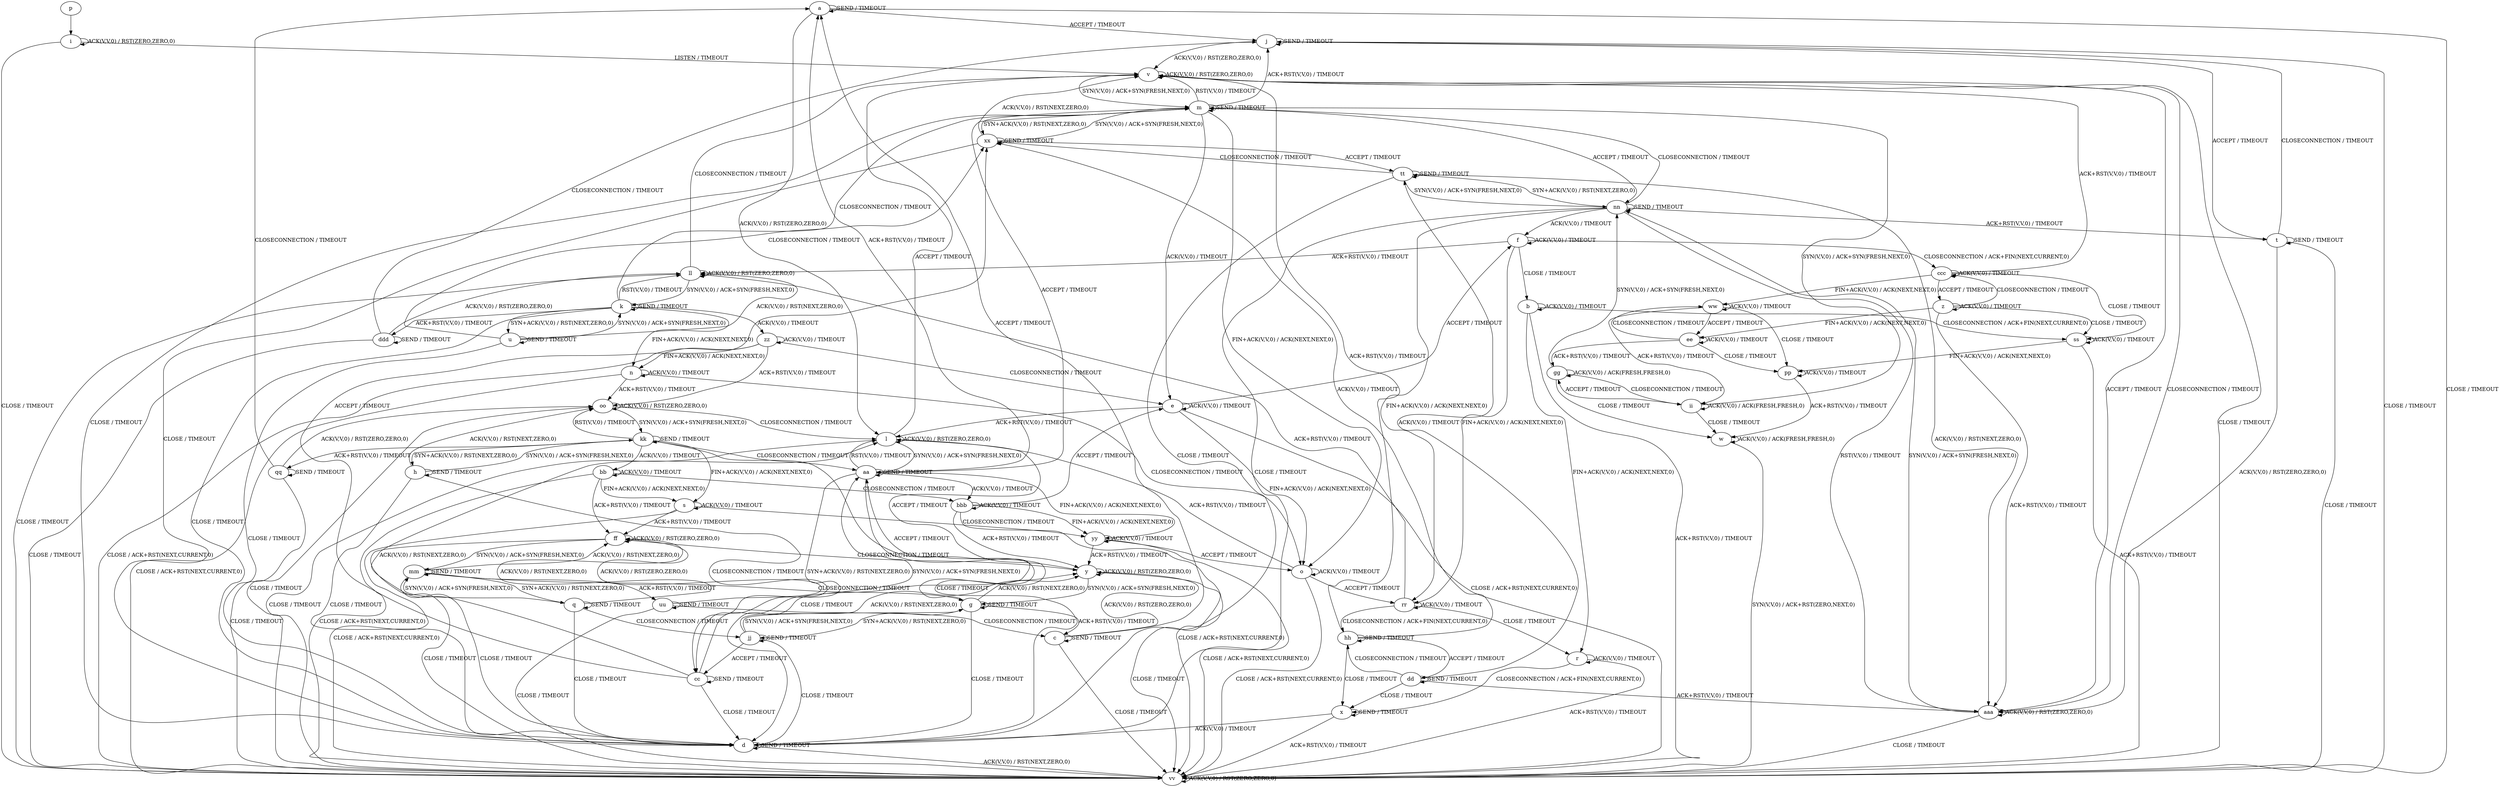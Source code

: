 digraph "" {
	graph ["Incoming time"=288.62937092781067,
		"Outgoing time"=242.00287461280823,
		Output="{'States': 56, 'Transitions': 716, 'Filename': '../results/tcp/TCP_FreeBSD_Server-TCP_FreeBSD_Server-msat-3.dot'}",
		Reference="{'States': 56, 'Transitions': 716, 'Filename': '../subjects/tcp/TCP_FreeBSD_Server.dot'}",
		Solver=msat,
		Updated="{'States': 56, 'Transitions': 716, 'Filename': '../subjects/tcp/TCP_FreeBSD_Server.dot'}",
		"f-measure"=1.0,
		precision=1.0,
		recall=1.0
	];
	a -> a [key=0,
	label="SEND / TIMEOUT"];
a -> j [key=0,
label="ACCEPT / TIMEOUT"];
a -> l [key=0,
label="ACK(V,V,0) / RST(ZERO,ZERO,0)"];
a -> vv [key=0,
label="CLOSE / TIMEOUT"];
b -> b [key=0,
label="ACK(V,V,0) / TIMEOUT"];
b -> r [key=0,
label="FIN+ACK(V,V,0) / ACK(NEXT,NEXT,0)"];
b -> ss [key=0,
label="CLOSECONNECTION / ACK+FIN(NEXT,CURRENT,0)"];
b -> vv [key=0,
label="ACK+RST(V,V,0) / TIMEOUT"];
c -> a [key=0,
label="ACCEPT / TIMEOUT"];
c -> c [key=0,
label="SEND / TIMEOUT"];
c -> y [key=0,
label="ACK(V,V,0) / RST(ZERO,ZERO,0)"];
c -> vv [key=0,
label="CLOSE / TIMEOUT"];
d -> d [key=0,
label="SEND / TIMEOUT"];
d -> vv [key=0,
label="ACK(V,V,0) / RST(NEXT,ZERO,0)"];
e -> e [key=0,
label="ACK(V,V,0) / TIMEOUT"];
e -> f [key=0,
label="ACCEPT / TIMEOUT"];
e -> l [key=0,
label="ACK+RST(V,V,0) / TIMEOUT"];
e -> o [key=0,
label="FIN+ACK(V,V,0) / ACK(NEXT,NEXT,0)"];
e -> vv [key=0,
label="CLOSE / ACK+RST(NEXT,CURRENT,0)"];
f -> b [key=0,
label="CLOSE / TIMEOUT"];
f -> f [key=0,
label="ACK(V,V,0) / TIMEOUT"];
f -> ll [key=0,
label="ACK+RST(V,V,0) / TIMEOUT"];
f -> rr [key=0,
label="FIN+ACK(V,V,0) / ACK(NEXT,NEXT,0)"];
f -> ccc [key=0,
label="CLOSECONNECTION / ACK+FIN(NEXT,CURRENT,0)"];
g -> c [key=0,
label="ACK+RST(V,V,0) / TIMEOUT"];
g -> d [key=0,
label="CLOSE / TIMEOUT"];
g -> g [key=0,
label="SEND / TIMEOUT"];
g -> y [key=0,
label="ACK(V,V,0) / RST(NEXT,ZERO,0)"];
g -> aa [key=0,
label="ACCEPT / TIMEOUT"];
g -> jj [key=0,
label="SYN+ACK(V,V,0) / RST(NEXT,ZERO,0)"];
h -> d [key=0,
label="CLOSE / TIMEOUT"];
h -> h [key=0,
label="SEND / TIMEOUT"];
h -> cc [key=0,
label="CLOSECONNECTION / TIMEOUT"];
h -> kk [key=0,
label="SYN(V,V,0) / ACK+SYN(FRESH,NEXT,0)"];
h -> oo [key=0,
label="ACK(V,V,0) / RST(NEXT,ZERO,0)"];
i -> i [key=0,
label="ACK(V,V,0) / RST(ZERO,ZERO,0)"];
i -> v [key=0,
label="LISTEN / TIMEOUT"];
i -> vv [key=0,
label="CLOSE / TIMEOUT"];
j -> j [key=0,
label="SEND / TIMEOUT"];
j -> t [key=0,
label="ACCEPT / TIMEOUT"];
j -> v [key=0,
label="ACK(V,V,0) / RST(ZERO,ZERO,0)"];
j -> vv [key=0,
label="CLOSE / TIMEOUT"];
k -> d [key=0,
label="CLOSE / TIMEOUT"];
k -> k [key=0,
label="SEND / TIMEOUT"];
k -> m [key=0,
label="CLOSECONNECTION / TIMEOUT"];
k -> n [key=0,
label="FIN+ACK(V,V,0) / ACK(NEXT,NEXT,0)"];
k -> u [key=0,
label="SYN+ACK(V,V,0) / RST(NEXT,ZERO,0)"];
k -> ll [key=0,
label="RST(V,V,0) / TIMEOUT"];
k -> zz [key=0,
label="ACK(V,V,0) / TIMEOUT"];
k -> ddd [key=0,
label="ACK+RST(V,V,0) / TIMEOUT"];
l -> l [key=0,
label="ACK(V,V,0) / RST(ZERO,ZERO,0)"];
l -> v [key=0,
label="ACCEPT / TIMEOUT"];
l -> aa [key=0,
label="SYN(V,V,0) / ACK+SYN(FRESH,NEXT,0)"];
l -> vv [key=0,
label="CLOSE / TIMEOUT"];
m -> d [key=0,
label="CLOSE / TIMEOUT"];
m -> e [key=0,
label="ACK(V,V,0) / TIMEOUT"];
m -> j [key=0,
label="ACK+RST(V,V,0) / TIMEOUT"];
m -> m [key=0,
label="SEND / TIMEOUT"];
m -> o [key=0,
label="FIN+ACK(V,V,0) / ACK(NEXT,NEXT,0)"];
m -> v [key=0,
label="RST(V,V,0) / TIMEOUT"];
m -> nn [key=0,
label="ACCEPT / TIMEOUT"];
m -> xx [key=0,
label="SYN+ACK(V,V,0) / RST(NEXT,ZERO,0)"];
n -> n [key=0,
label="ACK(V,V,0) / TIMEOUT"];
n -> o [key=0,
label="CLOSECONNECTION / TIMEOUT"];
n -> oo [key=0,
label="ACK+RST(V,V,0) / TIMEOUT"];
n -> vv [key=0,
label="CLOSE / ACK+RST(NEXT,CURRENT,0)"];
o -> l [key=0,
label="ACK+RST(V,V,0) / TIMEOUT"];
o -> o [key=0,
label="ACK(V,V,0) / TIMEOUT"];
o -> rr [key=0,
label="ACCEPT / TIMEOUT"];
o -> vv [key=0,
label="CLOSE / ACK+RST(NEXT,CURRENT,0)"];
p -> i [key=0];
q -> d [key=0,
label="CLOSE / TIMEOUT"];
q -> q [key=0,
label="SEND / TIMEOUT"];
q -> ff [key=0,
label="ACK(V,V,0) / RST(NEXT,ZERO,0)"];
q -> jj [key=0,
label="CLOSECONNECTION / TIMEOUT"];
q -> mm [key=0,
label="SYN(V,V,0) / ACK+SYN(FRESH,NEXT,0)"];
r -> r [key=0,
label="ACK(V,V,0) / TIMEOUT"];
r -> x [key=0,
label="CLOSECONNECTION / ACK+FIN(NEXT,CURRENT,0)"];
r -> vv [key=0,
label="ACK+RST(V,V,0) / TIMEOUT"];
s -> s [key=0,
label="ACK(V,V,0) / TIMEOUT"];
s -> ff [key=0,
label="ACK+RST(V,V,0) / TIMEOUT"];
s -> vv [key=0,
label="CLOSE / ACK+RST(NEXT,CURRENT,0)"];
s -> yy [key=0,
label="CLOSECONNECTION / TIMEOUT"];
t -> j [key=0,
label="CLOSECONNECTION / TIMEOUT"];
t -> t [key=0,
label="SEND / TIMEOUT"];
t -> vv [key=0,
label="CLOSE / TIMEOUT"];
t -> aaa [key=0,
label="ACK(V,V,0) / RST(ZERO,ZERO,0)"];
u -> d [key=0,
label="CLOSE / TIMEOUT"];
u -> k [key=0,
label="SYN(V,V,0) / ACK+SYN(FRESH,NEXT,0)"];
u -> u [key=0,
label="SEND / TIMEOUT"];
u -> ll [key=0,
label="ACK(V,V,0) / RST(NEXT,ZERO,0)"];
u -> xx [key=0,
label="CLOSECONNECTION / TIMEOUT"];
v -> m [key=0,
label="SYN(V,V,0) / ACK+SYN(FRESH,NEXT,0)"];
v -> v [key=0,
label="ACK(V,V,0) / RST(ZERO,ZERO,0)"];
v -> vv [key=0,
label="CLOSE / TIMEOUT"];
v -> aaa [key=0,
label="ACCEPT / TIMEOUT"];
w -> w [key=0,
label="ACK(V,V,0) / ACK(FRESH,FRESH,0)"];
w -> vv [key=0,
label="SYN(V,V,0) / ACK+RST(ZERO,NEXT,0)"];
x -> d [key=0,
label="ACK(V,V,0) / TIMEOUT"];
x -> x [key=0,
label="SEND / TIMEOUT"];
x -> vv [key=0,
label="ACK+RST(V,V,0) / TIMEOUT"];
y -> g [key=0,
label="SYN(V,V,0) / ACK+SYN(FRESH,NEXT,0)"];
y -> l [key=0,
label="ACCEPT / TIMEOUT"];
y -> y [key=0,
label="ACK(V,V,0) / RST(ZERO,ZERO,0)"];
y -> vv [key=0,
label="CLOSE / TIMEOUT"];
z -> z [key=0,
label="ACK(V,V,0) / TIMEOUT"];
z -> ee [key=0,
label="FIN+ACK(V,V,0) / ACK(NEXT,NEXT,0)"];
z -> ss [key=0,
label="CLOSE / TIMEOUT"];
z -> aaa [key=0,
label="ACK+RST(V,V,0) / TIMEOUT"];
z -> ccc [key=0,
label="CLOSECONNECTION / TIMEOUT"];
aa -> a [key=0,
label="ACK+RST(V,V,0) / TIMEOUT"];
aa -> d [key=0,
label="CLOSE / TIMEOUT"];
aa -> l [key=0,
label="RST(V,V,0) / TIMEOUT"];
aa -> m [key=0,
label="ACCEPT / TIMEOUT"];
aa -> aa [key=0,
label="SEND / TIMEOUT"];
aa -> cc [key=0,
label="SYN+ACK(V,V,0) / RST(NEXT,ZERO,0)"];
aa -> yy [key=0,
label="FIN+ACK(V,V,0) / ACK(NEXT,NEXT,0)"];
aa -> bbb [key=0,
label="ACK(V,V,0) / TIMEOUT"];
bb -> s [key=0,
label="FIN+ACK(V,V,0) / ACK(NEXT,NEXT,0)"];
bb -> bb [key=0,
label="ACK(V,V,0) / TIMEOUT"];
bb -> ff [key=0,
label="ACK+RST(V,V,0) / TIMEOUT"];
bb -> vv [key=0,
label="CLOSE / ACK+RST(NEXT,CURRENT,0)"];
bb -> bbb [key=0,
label="CLOSECONNECTION / TIMEOUT"];
cc -> d [key=0,
label="CLOSE / TIMEOUT"];
cc -> l [key=0,
label="ACK(V,V,0) / RST(NEXT,ZERO,0)"];
cc -> aa [key=0,
label="SYN(V,V,0) / ACK+SYN(FRESH,NEXT,0)"];
cc -> cc [key=0,
label="SEND / TIMEOUT"];
cc -> xx [key=0,
label="ACCEPT / TIMEOUT"];
dd -> x [key=0,
label="CLOSE / TIMEOUT"];
dd -> dd [key=0,
label="SEND / TIMEOUT"];
dd -> hh [key=0,
label="CLOSECONNECTION / TIMEOUT"];
dd -> tt [key=0,
label="ACK(V,V,0) / TIMEOUT"];
dd -> aaa [key=0,
label="ACK+RST(V,V,0) / TIMEOUT"];
ee -> ee [key=0,
label="ACK(V,V,0) / TIMEOUT"];
ee -> gg [key=0,
label="ACK+RST(V,V,0) / TIMEOUT"];
ee -> pp [key=0,
label="CLOSE / TIMEOUT"];
ee -> ww [key=0,
label="CLOSECONNECTION / TIMEOUT"];
ff -> y [key=0,
label="CLOSECONNECTION / TIMEOUT"];
ff -> ff [key=0,
label="ACK(V,V,0) / RST(ZERO,ZERO,0)"];
ff -> mm [key=0,
label="SYN(V,V,0) / ACK+SYN(FRESH,NEXT,0)"];
ff -> vv [key=0,
label="CLOSE / TIMEOUT"];
gg -> w [key=0,
label="CLOSE / TIMEOUT"];
gg -> gg [key=0,
label="ACK(V,V,0) / ACK(FRESH,FRESH,0)"];
gg -> ii [key=0,
label="CLOSECONNECTION / TIMEOUT"];
gg -> nn [key=0,
label="SYN(V,V,0) / ACK+SYN(FRESH,NEXT,0)"];
hh -> v [key=0,
label="ACK+RST(V,V,0) / TIMEOUT"];
hh -> x [key=0,
label="CLOSE / TIMEOUT"];
hh -> dd [key=0,
label="ACCEPT / TIMEOUT"];
hh -> hh [key=0,
label="SEND / TIMEOUT"];
hh -> xx [key=0,
label="ACK(V,V,0) / TIMEOUT"];
ii -> m [key=0,
label="SYN(V,V,0) / ACK+SYN(FRESH,NEXT,0)"];
ii -> w [key=0,
label="CLOSE / TIMEOUT"];
ii -> gg [key=0,
label="ACCEPT / TIMEOUT"];
ii -> ii [key=0,
label="ACK(V,V,0) / ACK(FRESH,FRESH,0)"];
jj -> d [key=0,
label="CLOSE / TIMEOUT"];
jj -> g [key=0,
label="SYN(V,V,0) / ACK+SYN(FRESH,NEXT,0)"];
jj -> y [key=0,
label="ACK(V,V,0) / RST(NEXT,ZERO,0)"];
jj -> cc [key=0,
label="ACCEPT / TIMEOUT"];
jj -> jj [key=0,
label="SEND / TIMEOUT"];
kk -> d [key=0,
label="CLOSE / TIMEOUT"];
kk -> h [key=0,
label="SYN+ACK(V,V,0) / RST(NEXT,ZERO,0)"];
kk -> s [key=0,
label="FIN+ACK(V,V,0) / ACK(NEXT,NEXT,0)"];
kk -> aa [key=0,
label="CLOSECONNECTION / TIMEOUT"];
kk -> bb [key=0,
label="ACK(V,V,0) / TIMEOUT"];
kk -> kk [key=0,
label="SEND / TIMEOUT"];
kk -> oo [key=0,
label="RST(V,V,0) / TIMEOUT"];
kk -> qq [key=0,
label="ACK+RST(V,V,0) / TIMEOUT"];
ll -> k [key=0,
label="SYN(V,V,0) / ACK+SYN(FRESH,NEXT,0)"];
ll -> v [key=0,
label="CLOSECONNECTION / TIMEOUT"];
ll -> ll [key=0,
label="ACK(V,V,0) / RST(ZERO,ZERO,0)"];
ll -> vv [key=0,
label="CLOSE / TIMEOUT"];
mm -> d [key=0,
label="CLOSE / TIMEOUT"];
mm -> g [key=0,
label="CLOSECONNECTION / TIMEOUT"];
mm -> q [key=0,
label="SYN+ACK(V,V,0) / RST(NEXT,ZERO,0)"];
mm -> ff [key=0,
label="ACK(V,V,0) / RST(NEXT,ZERO,0)"];
mm -> mm [key=0,
label="SEND / TIMEOUT"];
mm -> uu [key=0,
label="ACK+RST(V,V,0) / TIMEOUT"];
nn -> d [key=0,
label="CLOSE / TIMEOUT"];
nn -> f [key=0,
label="ACK(V,V,0) / TIMEOUT"];
nn -> m [key=0,
label="CLOSECONNECTION / TIMEOUT"];
nn -> t [key=0,
label="ACK+RST(V,V,0) / TIMEOUT"];
nn -> nn [key=0,
label="SEND / TIMEOUT"];
nn -> rr [key=0,
label="FIN+ACK(V,V,0) / ACK(NEXT,NEXT,0)"];
nn -> tt [key=0,
label="SYN+ACK(V,V,0) / RST(NEXT,ZERO,0)"];
nn -> aaa [key=0,
label="RST(V,V,0) / TIMEOUT"];
oo -> l [key=0,
label="CLOSECONNECTION / TIMEOUT"];
oo -> kk [key=0,
label="SYN(V,V,0) / ACK+SYN(FRESH,NEXT,0)"];
oo -> oo [key=0,
label="ACK(V,V,0) / RST(ZERO,ZERO,0)"];
oo -> vv [key=0,
label="CLOSE / TIMEOUT"];
pp -> w [key=0,
label="ACK+RST(V,V,0) / TIMEOUT"];
pp -> pp [key=0,
label="ACK(V,V,0) / TIMEOUT"];
qq -> a [key=0,
label="CLOSECONNECTION / TIMEOUT"];
qq -> oo [key=0,
label="ACK(V,V,0) / RST(ZERO,ZERO,0)"];
qq -> qq [key=0,
label="SEND / TIMEOUT"];
qq -> vv [key=0,
label="CLOSE / TIMEOUT"];
rr -> r [key=0,
label="CLOSE / TIMEOUT"];
rr -> hh [key=0,
label="CLOSECONNECTION / ACK+FIN(NEXT,CURRENT,0)"];
rr -> ll [key=0,
label="ACK+RST(V,V,0) / TIMEOUT"];
rr -> rr [key=0,
label="ACK(V,V,0) / TIMEOUT"];
ss -> pp [key=0,
label="FIN+ACK(V,V,0) / ACK(NEXT,NEXT,0)"];
ss -> ss [key=0,
label="ACK(V,V,0) / TIMEOUT"];
ss -> vv [key=0,
label="ACK+RST(V,V,0) / TIMEOUT"];
tt -> d [key=0,
label="CLOSE / TIMEOUT"];
tt -> nn [key=0,
label="SYN(V,V,0) / ACK+SYN(FRESH,NEXT,0)"];
tt -> tt [key=0,
label="SEND / TIMEOUT"];
tt -> xx [key=0,
label="CLOSECONNECTION / TIMEOUT"];
tt -> aaa [key=0,
label="ACK(V,V,0) / RST(NEXT,ZERO,0)"];
uu -> c [key=0,
label="CLOSECONNECTION / TIMEOUT"];
uu -> ff [key=0,
label="ACK(V,V,0) / RST(ZERO,ZERO,0)"];
uu -> uu [key=0,
label="SEND / TIMEOUT"];
uu -> vv [key=0,
label="CLOSE / TIMEOUT"];
vv -> vv [key=0,
label="ACK(V,V,0) / RST(ZERO,ZERO,0)"];
ww -> ee [key=0,
label="ACCEPT / TIMEOUT"];
ww -> ii [key=0,
label="ACK+RST(V,V,0) / TIMEOUT"];
ww -> pp [key=0,
label="CLOSE / TIMEOUT"];
ww -> ww [key=0,
label="ACK(V,V,0) / TIMEOUT"];
xx -> d [key=0,
label="CLOSE / TIMEOUT"];
xx -> m [key=0,
label="SYN(V,V,0) / ACK+SYN(FRESH,NEXT,0)"];
xx -> v [key=0,
label="ACK(V,V,0) / RST(NEXT,ZERO,0)"];
xx -> tt [key=0,
label="ACCEPT / TIMEOUT"];
xx -> xx [key=0,
label="SEND / TIMEOUT"];
yy -> o [key=0,
label="ACCEPT / TIMEOUT"];
yy -> y [key=0,
label="ACK+RST(V,V,0) / TIMEOUT"];
yy -> vv [key=0,
label="CLOSE / ACK+RST(NEXT,CURRENT,0)"];
yy -> yy [key=0,
label="ACK(V,V,0) / TIMEOUT"];
zz -> e [key=0,
label="CLOSECONNECTION / TIMEOUT"];
zz -> n [key=0,
label="FIN+ACK(V,V,0) / ACK(NEXT,NEXT,0)"];
zz -> oo [key=0,
label="ACK+RST(V,V,0) / TIMEOUT"];
zz -> vv [key=0,
label="CLOSE / ACK+RST(NEXT,CURRENT,0)"];
zz -> zz [key=0,
label="ACK(V,V,0) / TIMEOUT"];
aaa -> v [key=0,
label="CLOSECONNECTION / TIMEOUT"];
aaa -> nn [key=0,
label="SYN(V,V,0) / ACK+SYN(FRESH,NEXT,0)"];
aaa -> vv [key=0,
label="CLOSE / TIMEOUT"];
aaa -> aaa [key=0,
label="ACK(V,V,0) / RST(ZERO,ZERO,0)"];
bbb -> e [key=0,
label="ACCEPT / TIMEOUT"];
bbb -> y [key=0,
label="ACK+RST(V,V,0) / TIMEOUT"];
bbb -> vv [key=0,
label="CLOSE / ACK+RST(NEXT,CURRENT,0)"];
bbb -> yy [key=0,
label="FIN+ACK(V,V,0) / ACK(NEXT,NEXT,0)"];
bbb -> bbb [key=0,
label="ACK(V,V,0) / TIMEOUT"];
ccc -> v [key=0,
label="ACK+RST(V,V,0) / TIMEOUT"];
ccc -> z [key=0,
label="ACCEPT / TIMEOUT"];
ccc -> ss [key=0,
label="CLOSE / TIMEOUT"];
ccc -> ww [key=0,
label="FIN+ACK(V,V,0) / ACK(NEXT,NEXT,0)"];
ccc -> ccc [key=0,
label="ACK(V,V,0) / TIMEOUT"];
ddd -> j [key=0,
label="CLOSECONNECTION / TIMEOUT"];
ddd -> ll [key=0,
label="ACK(V,V,0) / RST(ZERO,ZERO,0)"];
ddd -> vv [key=0,
label="CLOSE / TIMEOUT"];
ddd -> ddd [key=0,
label="SEND / TIMEOUT"];
}
